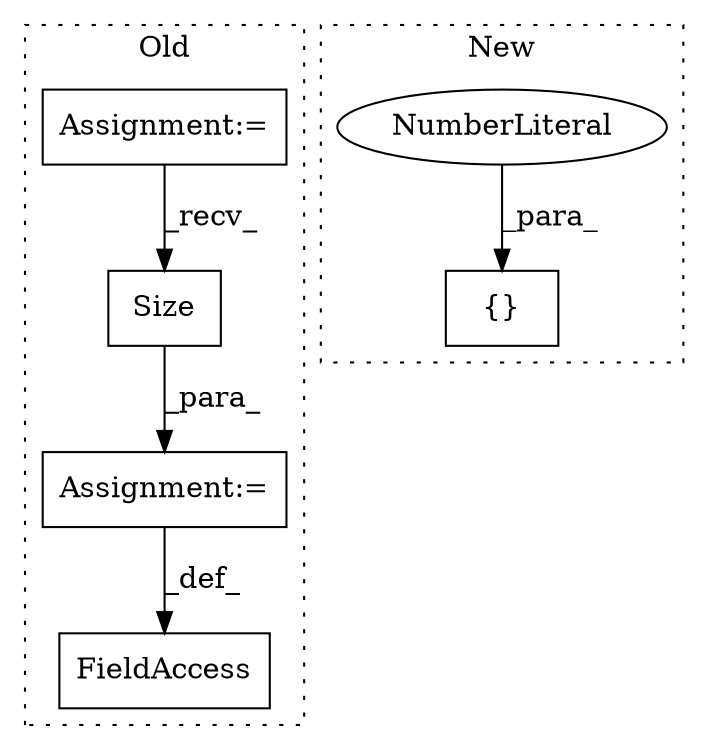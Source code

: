 digraph G {
subgraph cluster0 {
1 [label="Size" a="32" s="629,682" l="10,2" shape="box"];
3 [label="Assignment:=" a="7" s="622" l="1" shape="box"];
4 [label="FieldAccess" a="22" s="607" l="15" shape="box"];
6 [label="Assignment:=" a="7" s="458" l="5" shape="box"];
label = "Old";
style="dotted";
}
subgraph cluster1 {
2 [label="{}" a="4" s="757,765" l="1,1" shape="box"];
5 [label="NumberLiteral" a="34" s="758" l="1" shape="ellipse"];
label = "New";
style="dotted";
}
1 -> 3 [label="_para_"];
3 -> 4 [label="_def_"];
5 -> 2 [label="_para_"];
6 -> 1 [label="_recv_"];
}